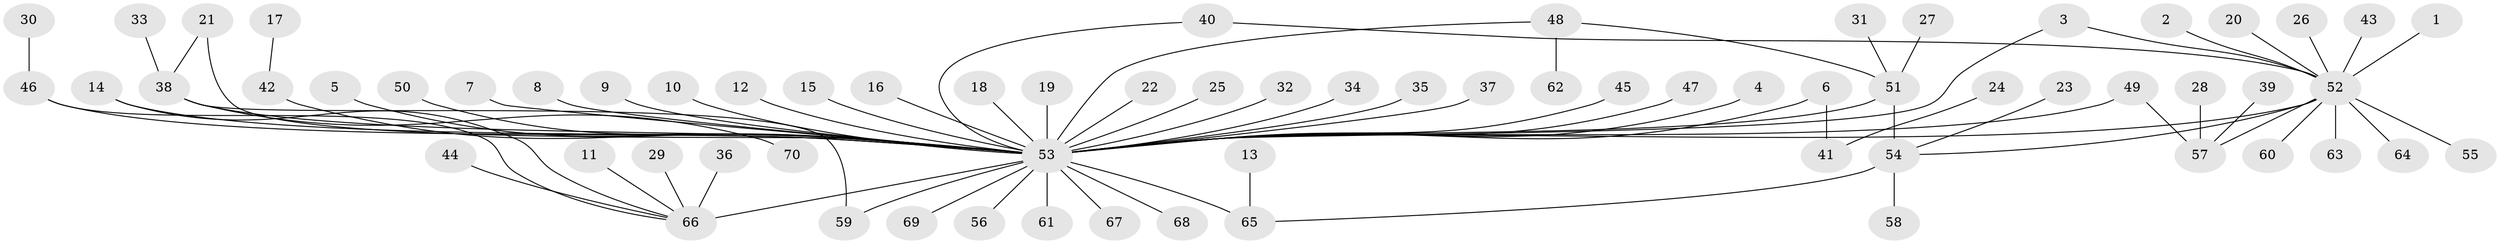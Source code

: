 // original degree distribution, {6: 0.02877697841726619, 3: 0.07194244604316546, 39: 0.007194244604316547, 10: 0.014388489208633094, 2: 0.2158273381294964, 4: 0.06474820143884892, 1: 0.5611510791366906, 7: 0.007194244604316547, 8: 0.014388489208633094, 5: 0.014388489208633094}
// Generated by graph-tools (version 1.1) at 2025/25/03/09/25 03:25:57]
// undirected, 70 vertices, 79 edges
graph export_dot {
graph [start="1"]
  node [color=gray90,style=filled];
  1;
  2;
  3;
  4;
  5;
  6;
  7;
  8;
  9;
  10;
  11;
  12;
  13;
  14;
  15;
  16;
  17;
  18;
  19;
  20;
  21;
  22;
  23;
  24;
  25;
  26;
  27;
  28;
  29;
  30;
  31;
  32;
  33;
  34;
  35;
  36;
  37;
  38;
  39;
  40;
  41;
  42;
  43;
  44;
  45;
  46;
  47;
  48;
  49;
  50;
  51;
  52;
  53;
  54;
  55;
  56;
  57;
  58;
  59;
  60;
  61;
  62;
  63;
  64;
  65;
  66;
  67;
  68;
  69;
  70;
  1 -- 52 [weight=1.0];
  2 -- 52 [weight=1.0];
  3 -- 52 [weight=1.0];
  3 -- 53 [weight=1.0];
  4 -- 53 [weight=1.0];
  5 -- 53 [weight=1.0];
  6 -- 41 [weight=1.0];
  6 -- 53 [weight=1.0];
  7 -- 53 [weight=1.0];
  8 -- 53 [weight=1.0];
  9 -- 53 [weight=1.0];
  10 -- 53 [weight=1.0];
  11 -- 66 [weight=1.0];
  12 -- 53 [weight=1.0];
  13 -- 65 [weight=1.0];
  14 -- 53 [weight=1.0];
  14 -- 66 [weight=1.0];
  15 -- 53 [weight=1.0];
  16 -- 53 [weight=1.0];
  17 -- 42 [weight=1.0];
  18 -- 53 [weight=1.0];
  19 -- 53 [weight=1.0];
  20 -- 52 [weight=1.0];
  21 -- 38 [weight=1.0];
  21 -- 53 [weight=1.0];
  22 -- 53 [weight=1.0];
  23 -- 54 [weight=1.0];
  24 -- 41 [weight=1.0];
  25 -- 53 [weight=1.0];
  26 -- 52 [weight=1.0];
  27 -- 51 [weight=1.0];
  28 -- 57 [weight=1.0];
  29 -- 66 [weight=1.0];
  30 -- 46 [weight=1.0];
  31 -- 51 [weight=1.0];
  32 -- 53 [weight=2.0];
  33 -- 38 [weight=1.0];
  34 -- 53 [weight=2.0];
  35 -- 53 [weight=1.0];
  36 -- 66 [weight=1.0];
  37 -- 53 [weight=1.0];
  38 -- 53 [weight=2.0];
  38 -- 59 [weight=1.0];
  38 -- 70 [weight=1.0];
  39 -- 57 [weight=1.0];
  40 -- 52 [weight=1.0];
  40 -- 53 [weight=1.0];
  42 -- 53 [weight=1.0];
  43 -- 52 [weight=2.0];
  44 -- 66 [weight=1.0];
  45 -- 53 [weight=1.0];
  46 -- 53 [weight=1.0];
  46 -- 66 [weight=1.0];
  47 -- 53 [weight=2.0];
  48 -- 51 [weight=1.0];
  48 -- 53 [weight=1.0];
  48 -- 62 [weight=1.0];
  49 -- 53 [weight=1.0];
  49 -- 57 [weight=1.0];
  50 -- 53 [weight=1.0];
  51 -- 53 [weight=2.0];
  51 -- 54 [weight=2.0];
  52 -- 53 [weight=2.0];
  52 -- 54 [weight=1.0];
  52 -- 55 [weight=1.0];
  52 -- 57 [weight=1.0];
  52 -- 60 [weight=1.0];
  52 -- 63 [weight=1.0];
  52 -- 64 [weight=1.0];
  53 -- 56 [weight=1.0];
  53 -- 59 [weight=1.0];
  53 -- 61 [weight=1.0];
  53 -- 65 [weight=2.0];
  53 -- 66 [weight=4.0];
  53 -- 67 [weight=1.0];
  53 -- 68 [weight=1.0];
  53 -- 69 [weight=1.0];
  54 -- 58 [weight=1.0];
  54 -- 65 [weight=1.0];
}
